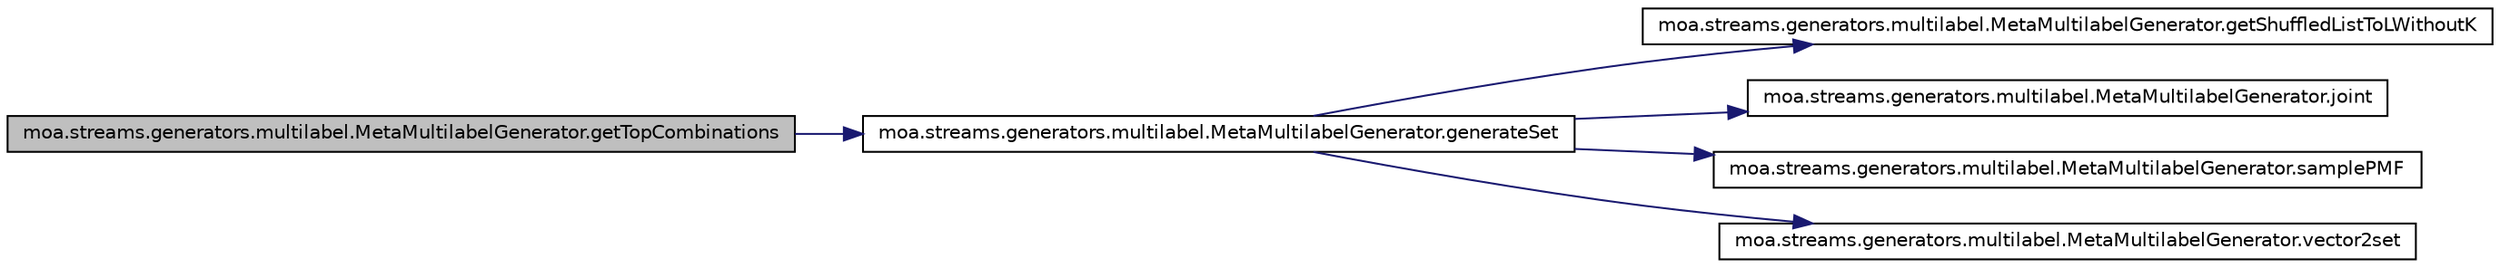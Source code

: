 digraph G
{
  edge [fontname="Helvetica",fontsize="10",labelfontname="Helvetica",labelfontsize="10"];
  node [fontname="Helvetica",fontsize="10",shape=record];
  rankdir=LR;
  Node1 [label="moa.streams.generators.multilabel.MetaMultilabelGenerator.getTopCombinations",height=0.2,width=0.4,color="black", fillcolor="grey75", style="filled" fontcolor="black"];
  Node1 -> Node2 [color="midnightblue",fontsize="10",style="solid",fontname="Helvetica"];
  Node2 [label="moa.streams.generators.multilabel.MetaMultilabelGenerator.generateSet",height=0.2,width=0.4,color="black", fillcolor="white", style="filled",URL="$classmoa_1_1streams_1_1generators_1_1multilabel_1_1MetaMultilabelGenerator.html#aab58203e4632253d985b95bc3239a40d",tooltip="Generate Set."];
  Node2 -> Node3 [color="midnightblue",fontsize="10",style="solid",fontname="Helvetica"];
  Node3 [label="moa.streams.generators.multilabel.MetaMultilabelGenerator.getShuffledListToLWithoutK",height=0.2,width=0.4,color="black", fillcolor="white", style="filled",URL="$classmoa_1_1streams_1_1generators_1_1multilabel_1_1MetaMultilabelGenerator.html#a9edc4ddc83b75610b58877481af9b559"];
  Node2 -> Node4 [color="midnightblue",fontsize="10",style="solid",fontname="Helvetica"];
  Node4 [label="moa.streams.generators.multilabel.MetaMultilabelGenerator.joint",height=0.2,width=0.4,color="black", fillcolor="white", style="filled",URL="$classmoa_1_1streams_1_1generators_1_1multilabel_1_1MetaMultilabelGenerator.html#a70677eb9895494cf6c391f82abe6de92"];
  Node2 -> Node5 [color="midnightblue",fontsize="10",style="solid",fontname="Helvetica"];
  Node5 [label="moa.streams.generators.multilabel.MetaMultilabelGenerator.samplePMF",height=0.2,width=0.4,color="black", fillcolor="white", style="filled",URL="$classmoa_1_1streams_1_1generators_1_1multilabel_1_1MetaMultilabelGenerator.html#a40dd0f2a54567534211319bf6a2d7d24",tooltip="samplePMF."];
  Node2 -> Node6 [color="midnightblue",fontsize="10",style="solid",fontname="Helvetica"];
  Node6 [label="moa.streams.generators.multilabel.MetaMultilabelGenerator.vector2set",height=0.2,width=0.4,color="black", fillcolor="white", style="filled",URL="$classmoa_1_1streams_1_1generators_1_1multilabel_1_1MetaMultilabelGenerator.html#a3b6f99fa8e70429c95ec3a22ac9c8176"];
}
